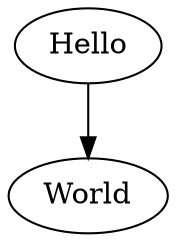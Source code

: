 
digraph G {
  Hello -> World;
}
digraph KnowledgeGraph {
  graph [overlap=false];
  node [shape=box,fontname="Arial"];
  n0 [label="第2章       线性代数"];
  n1 [label="1.1     本书面向的读者"];
  n2 [label="1.2     深度学习的历史趋势"];
  n3 [label="1.2.1    神经网络的众多名称和命运变迁"];
  n4 [label="1.2.2    与日俱增的数据量"];
  n5 [label="1.2.3    与日俱增的模型规模"];
  n6 [label="1.2.4    与日俱增的精度、复杂度和对现实世界的冲击"];
  n7 [label="1.1   本书面向的读者"];
  n8 [label="1.2   深度学习的历史趋势"];
  n9 [label="1.2.1 神经网络的众多名称和命运变迁"];
  n10 [label="1.2.2 与日俱增的数据量"];
  n11 [label="1.2.3 与日俱增的模型规模"];
  n12 [label="1.2.4 与日俱增的精度、复杂度和对现实世界的冲击"];
  n13 [label="第3章      概率与信息论"];
  n14 [label="2.1     标量、向量、矩阵和张量"];
  n15 [label="2.2     矩阵和向量相乘"];
  n16 [label="2.3     单位矩阵和逆矩阵"];
  n17 [label="2.4     线性相关和生成子空间"];
  n18 [label="2.5     范数"];
  n19 [label="2.6     特殊类型的矩阵和向量"];
  n20 [label="2.7     特征分解"];
  n21 [label="2.8     奇异值分解"];
  n22 [label="2.9     Moore-Penrose伪逆"];
  n23 [label="2.10 迹运算"];
  n24 [label="2.11 行列式"];
  n25 [label="2.1   标量、向量、矩阵和张量"];
  n26 [label="2.2   矩阵和向量相乘"];
  n27 [label="2.3   单位矩阵和逆矩阵"];
  n28 [label="2.4   线性相关和生成子空间"];
  n29 [label="2.5   范数"];
  n30 [label="2.6   特殊类型的矩阵和向量"];
  n31 [label="2.7   特征分解"];
  n32 [label="2.8   奇异值分解"];
  n33 [label="2.9   Moore-Penrose伪逆"];
  n34 [label="2.10   迹运算"];
  n35 [label="2.11   行列式"];
  n36 [label="2.12   实例：主成分分析"];
  n37 [label="第4章      数值计算"];
  n38 [label="3.1     为什么要使用概率"];
  n39 [label="3.2     随机变量"];
  n40 [label="3.3     概率分布"];
  n41 [label="3.3.1   离散型变量和概率质量函数"];
  n42 [label="3.3.2   连续型变量和概率密度函数"];
  n43 [label="3.4     边缘概率"];
  n44 [label="3.5     条件概率"];
  n45 [label="3.6     条件概率的链式法则"];
  n46 [label="3.7     独立性和条件独立性"];
  n47 [label="3.8     期望、方差和协方差"];
  n48 [label="3.9     常用概率分布"];
  n49 [label="3.9.1   Bernoulli分布"];
  n50 [label="3.9.2   Multinoulli分布"];
  n51 [label="3.9.3   高斯分布"];
  n52 [label="3.9.4   指数分布和Laplace分布"];
  n53 [label="3.9.5   Dirac分布和经验分布"];
  n54 [label="3.9.6   分布的混合"];
  n55 [label="3.10 常用函数的有用性质"];
  n56 [label="3.12 连续型变量的技术细节"];
  n57 [label="3.13 信息论"];
  n58 [label="3.14 结构化概率模型"];
  n59 [label="3.1   为什么要使用概率"];
  n60 [label="3.2   随机变量"];
  n61 [label="3.3   概率分布"];
  n62 [label="3.3.1 离散型变量和概率质量函数"];
  n63 [label="3.3.2 连续型变量和概率密度函数"];
  n64 [label="3.4   边缘概率"];
  n65 [label="3.5   条件概率"];
  n66 [label="3.6   条件概率的链式法则"];
  n67 [label="3.7   独立性和条件独立性"];
  n68 [label="3.8   期望、方差和协方差"];
  n69 [label="3.9   常用概率分布"];
  n70 [label="3.9.1 Bernoulli分布"];
  n71 [label="3.9.2 Multinoulli分布"];
  n72 [label="3.9.3 高斯分布"];
  n73 [label="3.9.4 指数分布和Laplace分布"];
  n74 [label="3.9.5 Dirac分布和经验分布"];
  n75 [label="3.9.6 分布的混合"];
  n76 [label="3.11   贝叶斯规则"];
  n77 [label="3.12   连续型变量的技术细节"];
  n78 [label="3.13   信息论"];
  n79 [label="3.14   结构化概率模型"];
  n80 [label="第5章      机器学习基础"];
  n81 [label="4.1     上溢和下溢"];
  n82 [label="4.2     病态条件"];
  n83 [label="4.3     基于梯度的优化方法"];
  n84 [label="4.3.1   梯度之上：Jacobian和Hessian矩阵"];
  n85 [label="4.4     约束优化"];
  n86 [label="4.5     实例：线性最小二乘"];
  n87 [label="4.1     上溢和下溢"];
  n88 [label="4.2   病态条件"];
  n89 [label="4.3   基于梯度的优化方法"];
  n90 [label="4.1展示了一个例子。"];
  n91 [label="4.4   约束优化"];
  n92 [label="4.5     实例：线性最小二乘"];
  n93 [label="第6章      深度前馈网络"];
  n94 [label="5.1     学习算法"];
  n95 [label="5.1.1   任务T"];
  n96 [label="5.1.2   性能度量P"];
  n97 [label="5.1.3   经验E"];
  n98 [label="5.1.4   示例：线性回归"];
  n99 [label="5.2     容量、过拟合和欠拟合"];
  n100 [label="5.2.1   没有免费午餐定理"];
  n101 [label="5.2.2   正则化"];
  n102 [label="5.3.1   交叉验证"];
  n103 [label="5.4     估计、偏差和方差"];
  n104 [label="5.4.1   点估计"];
  n105 [label="5.4.2   偏差"];
  n106 [label="5.4.3   方差和标准差"];
  n107 [label="5.4.4   权衡偏差和方差以最小化均方误差"];
  n108 [label="5.4.5   一致性"];
  n109 [label="5.5     最大似然估计"];
  n110 [label="5.5.1   条件对数似然和均方误差"];
  n111 [label="5.5.2   最大似然的性质"];
  n112 [label="5.6     贝叶斯统计"];
  n113 [label="5.6.1   最大后验（MAP）估计"];
  n114 [label="5.7     监督学习算法"];
  n115 [label="5.7.1   概率监督学习"];
  n116 [label="5.7.2   支持向量机"];
  n117 [label="5.7.3   其他简单的监督学习算法"];
  n118 [label="5.8     无监督学习算法"];
  n119 [label="5.8.1   主成分分析"];
  n120 [label="5.8.2   k-均值聚类"];
  n121 [label="5.10 构建机器学习算法"];
  n122 [label="5.11 促使深度学习发展的挑战"];
  n123 [label="5.11.1 维数灾难"];
  n124 [label="5.11.2 局部不变性和平滑正则化"];
  n125 [label="5.11.3 流形学习"];
  n126 [label="5.1   学习算法"];
  n127 [label="5.1.1 任务T"];
  n128 [label="5.1.2 性能度量P"];
  n129 [label="5.1.3 经验E"];
  n130 [label="5.1.4   示例：线性回归"];
  n131 [label="5.2   容量、过拟合和欠拟合"];
  n132 [label="5.4所示。值得注意的是，具有最优容量的模型仍然有可能在训练误差"];
  n133 [label="5.2.1 没有免费午餐定理"];
  n134 [label="5.2.2 正则化"];
  n135 [label="5.3   超参数和验证集"];
  n136 [label="5.3）。例如，相比低次多项式和正的权重衰减设定，更高次的多项式"];
  n137 [label="5.3.1 交叉验证"];
  n138 [label="5.4     估计、偏差和方差"];
  n139 [label="5.4.1 点估计"];
  n140 [label="5.4.2 偏差"];
  n141 [label="5.4.3 方差和标准差"];
  n142 [label="5.4.4 权衡偏差和方差以最小化均方误差"];
  n143 [label="5.4.5 一致性"];
  n144 [label="5.5   最大似然估计"];
  n145 [label="5.5.1 条件对数似然和均方误差"];
  n146 [label="5.5.2 最大似然的性质"];
  n147 [label="5.6.1 最大后验（MAP）估计"];
  n148 [label="5.7   监督学习算法"];
  n149 [label="5.7.1 概率监督学习"];
  n150 [label="5.7.2 支持向量机"];
  n151 [label="5.7.3 其他简单的监督学习算法"];
  n152 [label="5.8    无监督学习算法"];
  n153 [label="5.8.1 主成分分析"];
  n154 [label="5.8.2 k-均值聚类"];
  n155 [label="5.9   随机梯度下降"];
  n156 [label="5.10   构建机器学习算法"];
  n157 [label="5.11     促使深度学习发展的挑战"];
  n158 [label="5.11.1   维数灾难"];
  n159 [label="5.11.2   局部不变性和平滑正则化"];
  n160 [label="5.11.3   流形学习"];
  n161 [label="5.13展示了包含人脸的数据集的流形结构。在本书的最后，我们会介绍"];
  n162 [label="第7章      深度学习中的正则化"];
  n163 [label="6.1     实例：学习XOR"];
  n164 [label="6.2     基于梯度的学习"];
  n165 [label="6.2.1   代价函数"];
  n166 [label="6.2.2   输出单元"];
  n167 [label="6.3     隐藏单元"];
  n168 [label="6.3.1   整流线性单元及其扩展"];
  n169 [label="6.3.2   logistic sigmoid与双曲正切函数"];
  n170 [label="6.3.3   其他隐藏单元"];
  n171 [label="6.4     架构设计"];
  n172 [label="6.4.1   万能近似性质和深度"];
  n173 [label="6.4.2   其他架构上的考虑"];
  n174 [label="6.5     反向传播和其他的微分算法"];
  n175 [label="6.5.2   微积分中的链式法则"];
  n176 [label="6.5.3   递归地使用链式法则来实现反向传播"];
  n177 [label="6.5.4   全连接MLP中的反向传播计算"];
  n178 [label="6.5.5   符号到符号的导数"];
  n179 [label="6.5.6   一般化的反向传播"];
  n180 [label="6.5.7   实例：用于MLP训练的反向传播"];
  n181 [label="6.5.8   复杂化"];
  n182 [label="6.5.9   深度学习界以外的微分"];
  n183 [label="6.5.10 高阶微分"];
  n184 [label="6.6     历史小记"];
  n185 [label="6.1所示，它们现在处在一个可以用线性模型解决的空间上。"];
  n186 [label="6.2   基于梯度的学习"];
  n187 [label="6.2.1 代价函数"];
  n188 [label="6.2.1.1 使用最大似然学习条件分布"];
  n189 [label="6.2.1.2   学习条件统计量"];
  n190 [label="6.2.2 输出单元"];
  n191 [label="6.2.2.1 用于高斯输出分布的线性单元"];
  n192 [label="6.2.2.2 用于Bernoulli输出分布的sigmoid单元"];
  n193 [label="6.2.2.3 用于Multinoulli输出分布的softmax单元"];
  n194 [label="6.2.2.4 其他的输出类型"];
  n195 [label="6.3     隐藏单元"];
  n196 [label="6.3.1 整流线性单元及其扩展"];
  n197 [label="6.3.2 logistic sigmoid与双曲正切函数"];
  n198 [label="6.3.3 其他隐藏单元"];
  n199 [label="6.4   架构设计"];
  n200 [label="6.4.1 万能近似性质和深度"];
  n201 [label="6.7给出了一个对照实验，它说明了对模型尺寸其他方面的增加并不能产生相同的效果"];
  n202 [label="6.4.2 其他架构上的考虑"];
  n203 [label="6.5   反向传播和其他的微分算法"];
  n204 [label="6.5.1 计算图"];
  n205 [label="6.5.2 微积分中的链式法则"];
  n206 [label="6.5.3 递归地使用链式法则来实现反向传播"];
  n207 [label="6.5.4 全连接MLP中的反向传播计算"];
  n208 [label="6.5.5 符号到符号的导数"];
  n209 [label="6.5.8 复杂化"];
  n210 [label="6.5.10   高阶微分"];
  n211 [label="6.6   历史小记"];
  n212 [label="第8章      深度模型中的优化"];
  n213 [label="7.1     参数范数惩罚"];
  n214 [label="7.1.1   L 2 参数正则化"];
  n215 [label="7.1.2   L 1 正则化"];
  n216 [label="7.2     作为约束的范数惩罚"];
  n217 [label="7.3     正则化和欠约束问题"];
  n218 [label="7.4     数据集增强"];
  n219 [label="7.5     噪声鲁棒性"];
  n220 [label="7.5.1   向输出目标注入噪声"];
  n221 [label="7.7     多任务学习"];
  n222 [label="7.8     提前终止"];
  n223 [label="7.9     参数绑定和参数共享"];
  n224 [label="7.9.1   卷积神经网络"];
  n225 [label="7.10 稀疏表示"];
  n226 [label="7.11 Bagging和其他集成方法"];
  n227 [label="7.12 Dropout"];
  n228 [label="7.13 对抗训练"];
  n229 [label="7.14 切面距离、正切传播和流形正切分类器"];
  n230 [label="7.1   参数范数惩罚"];
  n231 [label="7.1.1 L 2 参数正则化"];
  n232 [label="7.1.2 L 1 正则化"];
  n233 [label="7.2   作为约束的范数惩罚"];
  n234 [label="7.3   正则化和欠约束问题"];
  n235 [label="7.4   数据集增强"];
  n236 [label="7.5   噪声鲁棒性"];
  n237 [label="7.5.1 向输出目标注入噪声"];
  n238 [label="7.6   半监督学习"];
  n239 [label="7.7   多任务学习"];
  n240 [label="7.8   提前终止"];
  n241 [label="7.3是这些现象的一个例子，这种现象几乎一定会出现。"];
  n242 [label="7.9   参数绑定和参数共享"];
  n243 [label="7.9.1 卷积神经网络"];
  n244 [label="7.10   稀疏表示"];
  n245 [label="7.11    Bagging和其他集成方法"];
  n246 [label="7.13   对抗训练"];
  n247 [label="7.14 切面距离、正切传播和流形正切分"];
  n248 [label="7.8节，在某些模型上，提前终止的梯度下降等价于权重衰减。在一般"];
  n249 [label="7.13节介绍的虚拟对抗训练。我们还可以在训练监督模型的同时训练自"];
  n250 [label="第9章      卷积网络"];
  n251 [label="8.1     学习和纯优化有什么不同"];
  n252 [label="8.1.1   经验风险最小化"];
  n253 [label="8.1.2   代理损失函数和提前终止"];
  n254 [label="8.1.3   批量算法和小批量算法"];
  n255 [label="8.2     神经网络优化中的挑战"];
  n256 [label="8.2.1   病态"];
  n257 [label="8.2.2   局部极小值"];
  n258 [label="8.2.3   高原、鞍点和其他平坦区域"];
  n259 [label="8.2.4   悬崖和梯度爆炸"];
  n260 [label="8.2.6   非精确梯度"];
  n261 [label="8.2.7   局部和全局结构间的弱对应"];
  n262 [label="8.2.8   优化的理论限制"];
  n263 [label="8.3     基本算法"];
  n264 [label="8.3.1   随机梯度下降"];
  n265 [label="8.3.2   动量"];
  n266 [label="8.3.3   Nesterov动量"];
  n267 [label="8.4     参数初始化策略"];
  n268 [label="8.5     自适应学习率算法"];
  n269 [label="8.5.1   AdaGrad"];
  n270 [label="8.5.2   RMSProp"];
  n271 [label="8.5.3   Adam"];
  n272 [label="8.5.4   选择正确的优化算法"];
  n273 [label="8.6     二阶近似方法"];
  n274 [label="8.6.1   牛顿法"];
  n275 [label="8.6.2   共轭梯度"];
  n276 [label="8.6.3   BFGS"];
  n277 [label="8.7     优化策略和元算法"];
  n278 [label="8.7.1   批标准化"];
  n279 [label="8.7.3   Polyak平均"];
  n280 [label="8.7.4   监督预训练"];
  n281 [label="8.7.5   设计有助于优化的模型"];
  n282 [label="8.7.6   延拓法和课程学习"];
  n283 [label="8.1     学习和纯优化有什么不同"];
  n284 [label="8.1.1 经验风险最小化"];
  n285 [label="8.1.2 代理损失函数和提前终止"];
  n286 [label="8.1.3 批量算法和小批量算法"];
  n287 [label="8.2     神经网络优化中的挑战"];
  n288 [label="8.2.1   病态"];
  n289 [label="8.2.3 高原、鞍点和其他平坦区域"];
  n290 [label="8.2.4 悬崖和梯度爆炸"];
  n291 [label="8.2.5 长期依赖"];
  n292 [label="8.2.6   非精确梯度"];
  n293 [label="8.2.7 局部和全局结构间的弱对应"];
  n294 [label="8.2.8 优化的理论限制"];
  n295 [label="8.3   基本算法"];
  n296 [label="8.3.1 随机梯度下降"];
  n297 [label="8.3.2   动量"];
  n298 [label="8.3.3 Nesterov动量"];
  n299 [label="8.4     参数初始化策略"];
  n300 [label="8.5   自适应学习率算法"];
  n301 [label="8.5.1 AdaGrad"];
  n302 [label="8.5.2 RMSProp"];
  n303 [label="8.5.3 Adam"];
  n304 [label="8.5.4 选择正确的优化算法"];
  n305 [label="8.6     二阶近似方法"];
  n306 [label="8.6.1 牛顿法"];
  n307 [label="8.6.2 共轭梯度"];
  n308 [label="8.6.3   BFGS"];
  n309 [label="8.7   优化策略和元算法"];
  n310 [label="8.7.1 批标准化"];
  n311 [label="8.7.2   坐标下降"];
  n312 [label="8.7.3 Polyak平均"];
  n313 [label="8.7.4 监督预训练"];
  n314 [label="8.7.5 设计有助于优化的模型"];
  n315 [label="8.7.6 延拓法和课程学习"];
  n316 [label="第10章 序列建模：循环和递归网络"];
  n317 [label="9.1     卷积运算"];
  n318 [label="9.2     动机"];
  n319 [label="9.3     池化"];
  n320 [label="9.4     卷积与池化作为一种无限强的先验"];
  n321 [label="9.5     基本卷积函数的变体"];
  n322 [label="9.6     结构化输出"];
  n323 [label="9.7     数据类型"];
  n324 [label="9.8     高效的卷积算法"];
  n325 [label="9.9     随机或无监督的特征"];
  n326 [label="9.10 卷积网络的神经科学基础"];
  n327 [label="9.11 卷积网络与深度学习的历史"];
  n328 [label="9.1   卷积运算"];
  n329 [label="9.4所示。这允许网络可以通过只描述稀疏交互的基石来高效地描述多"];
  n330 [label="9.9）。"];
  n331 [label="9.4   卷积与池化作为一种无限强的先验"];
  n332 [label="9.5   基本卷积函数的变体"];
  n333 [label="9.6   结构化输出"];
  n334 [label="9.7    数据类型"];
  n335 [label="9.11。"];
  n336 [label="9.8   高效的卷积算法"];
  n337 [label="9.9   随机或无监督的特征"];
  n338 [label="9.11   卷积网络与深度学习的历史"];
  n339 [label="第11章 实践方法论"];
  n340 [label="10.1 展开计算图"];
  n341 [label="10.2 循环神经网络"];
  n342 [label="10.2.2 计算循环神经网络的梯度"];
  n343 [label="10.2.3 作为有向图模型的循环网络"];
  n344 [label="10.2.4 基于上下文的RNN序列建模"];
  n345 [label="10.3 双向RNN"];
  n346 [label="10.4 基于编码-解码的序列到序列架构"];
  n347 [label="10.5 深度循环网络"];
  n348 [label="10.6 递归神经网络"];
  n349 [label="10.7 长期依赖的挑战"];
  n350 [label="10.8 回声状态网络"];
  n351 [label="10.9 渗漏单元和其他多时间尺度的策略"];
  n352 [label="10.9.1 时间维度的跳跃连接"];
  n353 [label="10.9.2 渗漏单元和一系列不同时间尺度"];
  n354 [label="10.9.3 删除连接"];
  n355 [label="10.10   长短期记忆和其他门控RNN"];
  n356 [label="10.10.1 LSTM"];
  n357 [label="10.10.2 其他门控RNN"];
  n358 [label="10.11   优化长期依赖"];
  n359 [label="10.11.1 截断梯度"];
  n360 [label="10.11.2 引导信息流的正则化"];
  n361 [label="10.10节中进一步讨论。"];
  n362 [label="10.1   展开计算图"];
  n363 [label="10.2      循环神经网络"];
  n364 [label="10.2.2   计算循环神经网络的梯度"];
  n365 [label="10.2.3   作为有向图模型的循环网络"];
  n366 [label="10.2.4   基于上下文的RNN序列建模"];
  n367 [label="10.3      双向RNN"];
  n368 [label="10.4    基于编码-解码的序列到序列架构"];
  n369 [label="10.12所示。这个想法非常简单：（1）编码器              （encoder）或读取器"];
  n370 [label="10.9）为条件产生输出序列                      。这种架构对比本章"];
  n371 [label="10.5   深度循环网络"];
  n372 [label="10.6   递归神经网络"];
  n373 [label="10.7    长期依赖的挑战"];
  n374 [label="10.8    回声状态网络"];
  n375 [label="10.9   渗漏单元和其他多时间尺度的策略"];
  n376 [label="10.9.1   时间维度的跳跃连接"];
  n377 [label="10.9.2   渗漏单元和一系列不同时间尺度"];
  n378 [label="10.9.3   删除连接"];
  n379 [label="10.10    长短期记忆和其他门控RNN"];
  n380 [label="10.10.1   LSTM"];
  n381 [label="10.10.2   其他门控RNN"];
  n382 [label="10.11   优化长期依赖"];
  n383 [label="10.11.1   截断梯度"];
  n384 [label="10.12     外显记忆"];
  n385 [label="第12章 应用"];
  n386 [label="11.1 性能度量"];
  n387 [label="11.2 默认的基准模型"];
  n388 [label="11.3 决定是否收集更多数据"];
  n389 [label="11.4 选择超参数"];
  n390 [label="11.4.1 手动调整超参数"];
  n391 [label="11.4.2 自动超参数优化算法"];
  n392 [label="11.4.3 网格搜索"];
  n393 [label="11.4.4 随机搜索"];
  n394 [label="11.4.5 基于模型的超参数优化"];
  n395 [label="11.5 调试策略"];
  n396 [label="11.6 示例：多位数字识别"];
  n397 [label="11.1   性能度量"];
  n398 [label="11.2   默认的基准模型"];
  n399 [label="11.4     选择超参数"];
  n400 [label="11.4.1   手动调整超参数"];
  n401 [label="11.4.2   自动超参数优化算法"];
  n402 [label="11.4.3   网格搜索"];
  n403 [label="11.4.4   随机搜索"];
  n404 [label="11.4.5   基于模型的超参数优化"];
  n405 [label="11.5   调试策略"];
  n406 [label="11.6   示例：多位数字识别"];
  n407 [label="第13章 线性因子模型"];
  n408 [label="12.1 大规模深度学习"];
  n409 [label="12.1.1 快速的CPU实现"];
  n410 [label="12.1.2 GPU实现"];
  n411 [label="12.1.3 大规模的分布式实现"];
  n412 [label="12.1.4 模型压缩"];
  n413 [label="12.1.5 动态结构"];
  n414 [label="12.2 计算机视觉"];
  n415 [label="12.2.1 预处理"];
  n416 [label="12.2.2 数据集增强"];
  n417 [label="12.3 语音识别"];
  n418 [label="12.4 自然语言处理"];
  n419 [label="12.4.1 n-gram"];
  n420 [label="12.4.2 神经语言模型"];
  n421 [label="12.4.3 高维输出"];
  n422 [label="12.4.4 结合n-gram和神经语言模型"];
  n423 [label="12.4.5 神经机器翻译"];
  n424 [label="12.4.6 历史展望"];
  n425 [label="12.5 其他应用"];
  n426 [label="12.5.1 推荐系统"];
  n427 [label="12.5.2 知识表示、推理和回答"];
  n428 [label="12.1.3节中进一步讨论。"];
  n429 [label="12.1   大规模深度学习"];
  n430 [label="12.1.1   快速的CPU实现"];
  n431 [label="12.1.2   GPU实现"];
  n432 [label="12.1.3   大规模的分布式实现"];
  n433 [label="12.1.4   模型压缩"];
  n434 [label="12.1.5   动态结构"];
  n435 [label="12.2     计算机视觉"];
  n436 [label="12.2.1   预处理"];
  n437 [label="12.2.1.1   对比度归一化"];
  n438 [label="12.2.2   数据集增强"];
  n439 [label="12.3     语音识别"];
  n440 [label="12.4.1   n-gram"];
  n441 [label="12.4.2   神经语言模型"];
  n442 [label="12.4.3     高维输出"];
  n443 [label="12.4.3.1   使用短列表"];
  n444 [label="12.4.3.2   分层Softmax"];
  n445 [label="12.4.3.3   重要采样"];
  n446 [label="12.4.3.4   噪声对比估计和排名损失"];
  n447 [label="12.4.4   结合n-gram和神经语言模型"];
  n448 [label="12.4.5   神经机器翻译"];
  n449 [label="12.4.5.1   使用注意力机制并对齐数据片段"];
  n450 [label="12.4.6   历史展望"];
  n451 [label="12.5     其他应用"];
  n452 [label="12.5.1   推荐系统"];
  n453 [label="12.5.2     知识表示、推理和回答"];
  n454 [label="12.5.2.1   知识、联系和回答"];
  n455 [label="第14章 自编码器"];
  n456 [label="13.1 概率PCA和因子分析"];
  n457 [label="13.2 独立成分分析"];
  n458 [label="13.3 慢特征分析"];
  n459 [label="13.5 PCA的流形解释"];
  n460 [label="13.1      概率PCA和因子分析"];
  n461 [label="13.2    独立成分分析"];
  n462 [label="13.3    慢特征分析"];
  n463 [label="13.4   稀疏编码"];
  n464 [label="13.5       PCA的流形解释"];
  n465 [label="第15章 表示学习"];
  n466 [label="14.1 欠完备自编码器"];
  n467 [label="14.2 正则自编码器"];
  n468 [label="14.2.1 稀疏自编码器"];
  n469 [label="14.2.2 去噪自编码器"];
  n470 [label="14.2.3 惩罚导数作为正则"];
  n471 [label="14.3 表示能力、层的大小和深度"];
  n472 [label="14.4 随机编码器和解码器"];
  n473 [label="14.5 去噪自编码器详解"];
  n474 [label="14.5.1 得分估计"];
  n475 [label="14.5.2 历史展望"];
  n476 [label="14.6 使用自编码器学习流形"];
  n477 [label="14.7 收缩自编码器"];
  n478 [label="14.8 预测稀疏分解"];
  n479 [label="14.9 自编码器的应用"];
  n480 [label="14.1      欠完备自编码器"];
  n481 [label="14.2   正则自编码器"];
  n482 [label="14.2.1   稀疏自编码器"];
  n483 [label="14.2.2   去噪自编码器"];
  n484 [label="14.2.3   惩罚导数作为正则"];
  n485 [label="14.3   表示能力、层的大小和深度"];
  n486 [label="14.4    随机编码器和解码器"];
  n487 [label="14.5        去噪自编码器详解"];
  n488 [label="14.5.1    得分估计"];
  n489 [label="14.5.2   历史展望"];
  n490 [label="14.6   使用自编码器学习流形"];
  n491 [label="14.7    收缩自编码器"];
  n492 [label="14.8    预测稀疏分解"];
  n493 [label="14.9    自编码器的应用"];
  n494 [label="第16章 深度学习中的结构化概率模型"];
  n495 [label="15.1 贪心逐层无监督预训练"];
  n496 [label="15.1.1 何时以及为何无监督预训练有效有效"];
  n497 [label="15.3 半监督解释因果关系"];
  n498 [label="15.4 分布式表示"];
  n499 [label="15.5 得益于深度的指数增益"];
  n500 [label="15.6 提供发现潜在原因的线索"];
  n501 [label="15.1    贪心逐层无监督预训练"];
  n502 [label="15.1.1   何时以及为何无监督预训练有效有效"];
  n503 [label="15.2     迁移学习和领域自适应"];
  n504 [label="15.3      半监督解释因果关系"];
  n505 [label="15.4      分布式表示"];
  n506 [label="15.5        得益于深度的指数增益"];
  n507 [label="15.6   提供发现潜在原因的线索"];
  n508 [label="第17章 蒙特卡罗方法"];
  n509 [label="16.1 非结构化建模的挑战"];
  n510 [label="16.2 使用图描述模型结构"];
  n511 [label="16.2.1 有向模型"];
  n512 [label="16.2.2 无向模型"];
  n513 [label="16.2.3 配分函数"];
  n514 [label="16.2.4 基于能量的模型"];
  n515 [label="16.2.5 分离和d-分离"];
  n516 [label="16.2.6 在有向模型和无向模型中转换"];
  n517 [label="16.2.7 因子图"];
  n518 [label="16.3 从图模型中采样"];
  n519 [label="16.4 结构化建模的优势"];
  n520 [label="16.5 学习依赖关系"];
  n521 [label="16.6 推断和近似推断"];
  n522 [label="16.7 结构化概率模型的深度学习方法"];
  n523 [label="16.2     使用图描述模型结构"];
  n524 [label="16.2.1   有向模型"];
  n525 [label="16.2.2   无向模型"];
  n526 [label="16.2.3   配分函数"];
  n527 [label="16.2.4   基于能量的模型"];
  n528 [label="16.7描述了一个从无向模型中读取分离信息的例子。"];
  n529 [label="16.8。图16.9是从一个图中读取一些属性的例子。"];
  n530 [label="16.2.6    在有向模型和无向模型中转换"];
  n531 [label="16.3节中描述）的直接方法。而无向模型形式通常对于推导近似推断过"];
  n532 [label="16.2.7   因子图"];
  n533 [label="16.3   从图模型中采样"];
  n534 [label="16.4   结构化建模的优势"];
  n535 [label="16.5   学习依赖关系"];
  n536 [label="16.6   推断和近似推断"];
  n537 [label="16.7   结构化概率模型的深度学习方法"];
  n538 [label="16.7.1   实例：受限玻尔兹曼机"];
  n539 [label="16.7.1节简要介绍了RBM。在这里我们回顾以前的内容并探讨更多的细"];
  n540 [label="第18章 直面配分函数"];
  n541 [label="17.1 采样和蒙特卡罗方法"];
  n542 [label="17.1.1 为什么需要采样"];
  n543 [label="17.1.2 蒙特卡罗采样的基础"];
  n544 [label="17.2 重要采样"];
  n545 [label="17.3 马尔可夫链蒙特卡罗方法"];
  n546 [label="17.4 Gibbs采样"];
  n547 [label="17.5 不同的峰值之间的混合挑战"];
  n548 [label="17.5.1 不同峰值之间通过回火来混合"];
  n549 [label="17.5.2 深度也许会有助于混合"];
  n550 [label="17.1     采样和蒙特卡罗方法"];
  n551 [label="17.1.1   为什么需要采样"];
  n552 [label="17.1.2   蒙特卡罗采样的基础"];
  n553 [label="17.2   重要采样"];
  n554 [label="17.3   马尔可夫链蒙特卡罗方法"];
  n555 [label="17.4    Gibbs采样"];
  n556 [label="17.5   不同的峰值之间的混合挑战"];
  n557 [label="17.5.1   不同峰值之间通过回火来混合"];
  n558 [label="17.5.2   深度也许会有助于混合"];
  n559 [label="17.3节）。这些条件是保证链混合的必要条件，但它们可能被某些过渡"];
  n560 [label="第19章 近似推断"];
  n561 [label="18.1 对数似然梯度"];
  n562 [label="18.2 随机最大似然和对比散度"];
  n563 [label="18.3 伪似然"];
  n564 [label="18.4 得分匹配和比率匹配"];
  n565 [label="18.5 去噪得分匹配"];
  n566 [label="18.6 噪声对比估计"];
  n567 [label="18.7 估计配分函数"];
  n568 [label="18.7.1 退火重要采样"];
  n569 [label="18.1   对数似然梯度"];
  n570 [label="18.2   随机最大似然和对比散度"];
  n571 [label="18.1展示了这个过程。这两种力分别对应最大化    和最小化log"];
  n572 [label="18.3    伪似然"];
  n573 [label="18.4   得分匹配和比率匹配"];
  n574 [label="18.5   去噪得分匹配"];
  n575 [label="18.6   噪声对比估计"];
  n576 [label="18.7   估计配分函数"];
  n577 [label="18.7.1   退火重要采样"];
  n578 [label="第20章 深度生成模型"];
  n579 [label="19.1 把推断视作优化问题"];
  n580 [label="19.2 期望最大化"];
  n581 [label="19.3 最大后验推断和稀疏编码"];
  n582 [label="19.4 变分推断和变分学习"];
  n583 [label="19.4.1 离散型潜变量"];
  n584 [label="19.4.2 变分法"];
  n585 [label="19.4.3 连续型潜变量"];
  n586 [label="19.4.4 学习和推断之间的相互作用"];
  n587 [label="19.5 学成近似推断"];
  n588 [label="19.5.1 醒眠算法"];
  n589 [label="19.5.2 学成推断的其他形式"];
  n590 [label="19.1    把推断视作优化问题"];
  n591 [label="19.2   期望最大化"];
  n592 [label="19.3   最大后验推断和稀疏编码"];
  n593 [label="19.4   变分推断和变分学习"];
  n594 [label="19.4.1   离散型潜变量"];
  n595 [label="19.4.2   变分法"];
  n596 [label="19.4.3   连续型潜变量"];
  n597 [label="19.4.4   学习和推断之间的相互作用"];
  n598 [label="19.5.1   醒眠算法"];
  n599 [label="19.5.2   学成推断的其他形式"];
  n600 [label="第16章中，我们更加详细地探讨从简单概率分布构建复杂模型的技术。"];
  n601 [label="20.1 玻尔兹曼机"];
  n602 [label="20.2 受限玻尔兹曼机"];
  n603 [label="20.2.1 条件分布"];
  n604 [label="20.2.2 训练受限玻尔兹曼机"];
  n605 [label="20.3 深度信念网络"];
  n606 [label="20.4 深度玻尔兹曼机"];
  n607 [label="20.4.2 DBM均匀场推断"];
  n608 [label="20.4.3 DBM的参数学习"];
  n609 [label="20.4.4 逐层预训练"];
  n610 [label="20.4.5 联合训练深度玻尔兹曼机"];
  n611 [label="20.5 实值数据上的玻尔兹曼机"];
  n612 [label="20.5.1 Gaussian-Bernoulli RBM"];
  n613 [label="20.5.2 条件协方差的无向模型"];
  n614 [label="20.6 卷积玻尔兹曼机"];
  n615 [label="20.7 用于结构化或序列输出的玻尔兹曼机"];
  n616 [label="20.8 其他玻尔兹曼机"];
  n617 [label="20.9 通过随机操作的反向传播"];
  n618 [label="20.9.1 通过离散随机操作的反向传播"];
  n619 [label="20.10   有向生成网络"];
  n620 [label="20.10.1 sigmoid信念网络"];
  n621 [label="20.10.2 可微生成器网络"];
  n622 [label="20.10.3 变分自编码器"];
  n623 [label="20.10.4 生成式对抗网络"];
  n624 [label="20.10.5 生成矩匹配网络"];
  n625 [label="20.10.6 卷积生成网络"];
  n626 [label="20.10.8 线性自回归网络"];
  n627 [label="20.10.9 神经自回归网络"];
  n628 [label="20.10.10   NADE"];
  n629 [label="20.11   从自编码器采样"];
  n630 [label="20.11.1 与任意去噪自编码器相关的马尔可夫链"];
  n631 [label="20.11.2 夹合与条件采样"];
  n632 [label="20.11.3 回退训练过程"];
  n633 [label="20.12   生成随机网络"];
  n634 [label="20.12.1 判别性GSN"];
  n635 [label="20.13   其他生成方案"];
  n636 [label="20.14   评估生成模型"];
  n637 [label="20.15   结论"];
  n638 [label="20.6节中讨论这个想法的实际应用。"];
  n639 [label="20.10.3节）。采用随机梯度下降训练模型参数时重要采样可以用来改进"];
  n640 [label="20.13节中讨论第二种方法的例子。"];
  n641 [label="20.1    玻尔兹曼机"];
  n642 [label="20.2   受限玻尔兹曼机"];
  n643 [label="20.2.1   条件分布"];
  n644 [label="20.3     深度信念网络"];
  n645 [label="20.4    深度玻尔兹曼机"];
  n646 [label="20.4.1   有趣的性质"];
  n647 [label="20.4.2   DBM均匀场推断"];
  n648 [label="20.4.3   DBM的参数学习"];
  n649 [label="20.4.4   逐层预训练"];
  n650 [label="20.4.5   联合训练深度玻尔兹曼机"];
  n651 [label="20.5   实值数据上的玻尔兹曼机"];
  n652 [label="20.5.1   Gaussian-Bernoulli RBM"];
  n653 [label="20.5.2   条件协方差的无向模型"];
  n654 [label="20.6   卷积玻尔兹曼机"];
  n655 [label="20.7   用于结构化或序列输出的玻尔兹曼"];
  n656 [label="20.9.1   通过离散随机操作的反向传播"];
  n657 [label="20.10    有向生成网络"];
  n658 [label="20.10.1   sigmoid信念网络"];
  n659 [label="20.10.2   可微生成器网络"];
  n660 [label="20.10.3   变分自编码器"];
  n661 [label="20.10.4   生成式对抗网络"];
  n662 [label="20.10.5   生成矩匹配网络"];
  n663 [label="20.10.6   卷积生成网络"];
  n664 [label="20.10.7   自回归网络"];
  n665 [label="20.10.8   线性自回归网络"];
  n666 [label="20.10.9   神经自回归网络"];
  n667 [label="20.10.10   NADE"];
  n668 [label="20.11   从自编码器采样"];
  n669 [label="20.11.1     与任意去噪自编码器相关的马尔可夫链"];
  n670 [label="20.11所示。"];
  n671 [label="20.11.2   夹合与条件采样"];
  n672 [label="20.11.3   回退训练过程"];
  n673 [label="20.12     生成随机网络"];
  n674 [label="20.9节中介绍的重参数化技巧。"];
  n675 [label="20.12.1   判别性GSN"];
  n676 [label="20.13   其他生成方案"];
  n677 [label="20.14    评估生成模型"];
  n678 [label="20.15   结论"];
  n679 [label="第7章讨论的包括参数正则项的函数。"];
  n680 [label="第9章所述的卷积网络，在特征映射中每个空间位置同样地标准化μ和σ"];
  n681 [label="第14章描述的自编码器网络，是一些被训练成把输入拷贝到输出的前馈"];
  n682 [label="第19章中出现的技术构建和训练。所有这些模型在某种程度上都代表了"];
  n683 [label="第1章   引言"];
  n0 -> n1;
  n0 -> n2;
  n0 -> n3;
  n0 -> n4;
  n0 -> n5;
  n0 -> n6;
  n0 -> n7;
  n0 -> n8;
  n0 -> n9;
  n0 -> n10;
  n0 -> n11;
  n0 -> n12;
  n13 -> n14;
  n13 -> n15;
  n13 -> n16;
  n13 -> n17;
  n13 -> n18;
  n13 -> n19;
  n13 -> n20;
  n13 -> n21;
  n13 -> n22;
  n13 -> n23;
  n13 -> n24;
  n13 -> n25;
  n13 -> n26;
  n13 -> n27;
  n13 -> n28;
  n13 -> n29;
  n13 -> n30;
  n13 -> n31;
  n13 -> n32;
  n13 -> n33;
  n13 -> n34;
  n13 -> n35;
  n13 -> n36;
  n37 -> n38;
  n37 -> n39;
  n37 -> n40;
  n37 -> n41;
  n37 -> n42;
  n37 -> n43;
  n37 -> n44;
  n37 -> n45;
  n37 -> n46;
  n37 -> n47;
  n37 -> n48;
  n37 -> n49;
  n37 -> n50;
  n37 -> n51;
  n37 -> n52;
  n37 -> n53;
  n37 -> n54;
  n37 -> n55;
  n37 -> n56;
  n37 -> n57;
  n37 -> n58;
  n37 -> n59;
  n37 -> n60;
  n37 -> n61;
  n37 -> n62;
  n37 -> n63;
  n37 -> n64;
  n37 -> n65;
  n37 -> n66;
  n37 -> n67;
  n37 -> n68;
  n37 -> n69;
  n37 -> n70;
  n37 -> n71;
  n37 -> n72;
  n37 -> n73;
  n37 -> n74;
  n37 -> n75;
  n37 -> n76;
  n37 -> n77;
  n37 -> n78;
  n37 -> n79;
  n80 -> n81;
  n80 -> n82;
  n80 -> n83;
  n80 -> n84;
  n80 -> n85;
  n80 -> n86;
  n80 -> n87;
  n80 -> n88;
  n80 -> n89;
  n80 -> n90;
  n80 -> n91;
  n80 -> n92;
  n93 -> n94;
  n93 -> n95;
  n93 -> n96;
  n93 -> n97;
  n93 -> n98;
  n93 -> n99;
  n93 -> n100;
  n93 -> n101;
  n93 -> n102;
  n93 -> n103;
  n93 -> n104;
  n93 -> n105;
  n93 -> n106;
  n93 -> n107;
  n93 -> n108;
  n93 -> n109;
  n93 -> n110;
  n93 -> n111;
  n93 -> n112;
  n93 -> n113;
  n93 -> n114;
  n93 -> n115;
  n93 -> n116;
  n93 -> n117;
  n93 -> n118;
  n93 -> n119;
  n93 -> n120;
  n93 -> n121;
  n93 -> n122;
  n93 -> n123;
  n93 -> n124;
  n93 -> n125;
  n93 -> n126;
  n93 -> n127;
  n93 -> n128;
  n93 -> n129;
  n93 -> n130;
  n93 -> n131;
  n93 -> n132;
  n93 -> n133;
  n93 -> n134;
  n93 -> n135;
  n93 -> n136;
  n93 -> n137;
  n93 -> n138;
  n93 -> n139;
  n93 -> n140;
  n93 -> n141;
  n93 -> n142;
  n93 -> n143;
  n93 -> n144;
  n93 -> n145;
  n93 -> n146;
  n93 -> n147;
  n93 -> n148;
  n93 -> n149;
  n93 -> n150;
  n93 -> n151;
  n93 -> n152;
  n93 -> n153;
  n93 -> n154;
  n93 -> n155;
  n93 -> n156;
  n93 -> n157;
  n93 -> n158;
  n93 -> n159;
  n93 -> n160;
  n93 -> n161;
  n162 -> n163;
  n162 -> n164;
  n162 -> n165;
  n162 -> n166;
  n162 -> n167;
  n162 -> n168;
  n162 -> n169;
  n162 -> n170;
  n162 -> n171;
  n162 -> n172;
  n162 -> n173;
  n162 -> n174;
  n162 -> n175;
  n162 -> n176;
  n162 -> n177;
  n162 -> n178;
  n162 -> n179;
  n162 -> n180;
  n162 -> n181;
  n162 -> n182;
  n162 -> n183;
  n162 -> n184;
  n162 -> n185;
  n162 -> n186;
  n162 -> n187;
  n162 -> n188;
  n162 -> n189;
  n162 -> n190;
  n162 -> n191;
  n162 -> n192;
  n162 -> n193;
  n162 -> n194;
  n162 -> n195;
  n162 -> n196;
  n162 -> n197;
  n162 -> n198;
  n162 -> n199;
  n162 -> n200;
  n162 -> n201;
  n162 -> n202;
  n162 -> n203;
  n162 -> n204;
  n162 -> n205;
  n162 -> n206;
  n162 -> n207;
  n162 -> n208;
  n162 -> n209;
  n162 -> n210;
  n162 -> n211;
  n212 -> n213;
  n212 -> n214;
  n212 -> n215;
  n212 -> n216;
  n212 -> n217;
  n212 -> n218;
  n212 -> n219;
  n212 -> n220;
  n212 -> n221;
  n212 -> n222;
  n212 -> n223;
  n212 -> n224;
  n212 -> n225;
  n212 -> n226;
  n212 -> n227;
  n212 -> n228;
  n212 -> n229;
  n212 -> n230;
  n212 -> n231;
  n212 -> n232;
  n212 -> n233;
  n212 -> n234;
  n212 -> n235;
  n212 -> n236;
  n212 -> n237;
  n212 -> n238;
  n212 -> n239;
  n212 -> n240;
  n212 -> n241;
  n212 -> n242;
  n212 -> n243;
  n212 -> n244;
  n212 -> n245;
  n212 -> n246;
  n212 -> n247;
  n212 -> n248;
  n212 -> n249;
  n250 -> n251;
  n250 -> n252;
  n250 -> n253;
  n250 -> n254;
  n250 -> n255;
  n250 -> n256;
  n250 -> n257;
  n250 -> n258;
  n250 -> n259;
  n250 -> n260;
  n250 -> n261;
  n250 -> n262;
  n250 -> n263;
  n250 -> n264;
  n250 -> n265;
  n250 -> n266;
  n250 -> n267;
  n250 -> n268;
  n250 -> n269;
  n250 -> n270;
  n250 -> n271;
  n250 -> n272;
  n250 -> n273;
  n250 -> n274;
  n250 -> n275;
  n250 -> n276;
  n250 -> n277;
  n250 -> n278;
  n250 -> n279;
  n250 -> n280;
  n250 -> n281;
  n250 -> n282;
  n250 -> n283;
  n250 -> n284;
  n250 -> n285;
  n250 -> n286;
  n250 -> n287;
  n250 -> n288;
  n250 -> n289;
  n250 -> n290;
  n250 -> n291;
  n250 -> n292;
  n250 -> n293;
  n250 -> n294;
  n250 -> n295;
  n250 -> n296;
  n250 -> n297;
  n250 -> n298;
  n250 -> n299;
  n250 -> n300;
  n250 -> n301;
  n250 -> n302;
  n250 -> n303;
  n250 -> n304;
  n250 -> n305;
  n250 -> n306;
  n250 -> n307;
  n250 -> n308;
  n250 -> n309;
  n250 -> n310;
  n250 -> n311;
  n250 -> n312;
  n250 -> n313;
  n250 -> n314;
  n250 -> n315;
  n316 -> n317;
  n316 -> n318;
  n316 -> n319;
  n316 -> n320;
  n316 -> n321;
  n316 -> n322;
  n316 -> n323;
  n316 -> n324;
  n316 -> n325;
  n316 -> n326;
  n316 -> n327;
  n316 -> n328;
  n316 -> n329;
  n316 -> n330;
  n316 -> n331;
  n316 -> n332;
  n316 -> n333;
  n316 -> n334;
  n316 -> n335;
  n316 -> n336;
  n316 -> n337;
  n316 -> n338;
  n339 -> n340;
  n339 -> n341;
  n339 -> n342;
  n339 -> n343;
  n339 -> n344;
  n339 -> n345;
  n339 -> n346;
  n339 -> n347;
  n339 -> n348;
  n339 -> n349;
  n339 -> n350;
  n339 -> n351;
  n339 -> n352;
  n339 -> n353;
  n339 -> n354;
  n339 -> n355;
  n339 -> n356;
  n339 -> n357;
  n339 -> n358;
  n339 -> n359;
  n339 -> n360;
  n339 -> n361;
  n339 -> n362;
  n339 -> n363;
  n339 -> n364;
  n339 -> n365;
  n339 -> n366;
  n339 -> n367;
  n339 -> n368;
  n339 -> n369;
  n339 -> n370;
  n339 -> n371;
  n339 -> n372;
  n339 -> n373;
  n339 -> n374;
  n339 -> n375;
  n339 -> n376;
  n339 -> n377;
  n339 -> n378;
  n339 -> n379;
  n339 -> n380;
  n339 -> n381;
  n339 -> n382;
  n339 -> n383;
  n339 -> n384;
  n385 -> n386;
  n385 -> n387;
  n385 -> n388;
  n385 -> n389;
  n385 -> n390;
  n385 -> n391;
  n385 -> n392;
  n385 -> n393;
  n385 -> n394;
  n385 -> n395;
  n385 -> n396;
  n385 -> n397;
  n385 -> n398;
  n385 -> n399;
  n385 -> n400;
  n385 -> n401;
  n385 -> n402;
  n385 -> n403;
  n385 -> n404;
  n385 -> n405;
  n385 -> n406;
  n407 -> n408;
  n407 -> n409;
  n407 -> n410;
  n407 -> n411;
  n407 -> n412;
  n407 -> n413;
  n407 -> n414;
  n407 -> n415;
  n407 -> n416;
  n407 -> n417;
  n407 -> n418;
  n407 -> n419;
  n407 -> n420;
  n407 -> n421;
  n407 -> n422;
  n407 -> n423;
  n407 -> n424;
  n407 -> n425;
  n407 -> n426;
  n407 -> n427;
  n407 -> n428;
  n407 -> n429;
  n407 -> n430;
  n407 -> n431;
  n407 -> n432;
  n407 -> n433;
  n407 -> n434;
  n407 -> n435;
  n407 -> n436;
  n407 -> n437;
  n407 -> n438;
  n407 -> n439;
  n407 -> n440;
  n407 -> n441;
  n407 -> n442;
  n407 -> n443;
  n407 -> n444;
  n407 -> n445;
  n407 -> n446;
  n407 -> n447;
  n407 -> n448;
  n407 -> n449;
  n407 -> n450;
  n407 -> n451;
  n407 -> n452;
  n407 -> n453;
  n407 -> n454;
  n455 -> n456;
  n455 -> n457;
  n455 -> n458;
  n455 -> n459;
  n455 -> n460;
  n455 -> n461;
  n455 -> n462;
  n455 -> n463;
  n455 -> n464;
  n465 -> n466;
  n465 -> n467;
  n465 -> n468;
  n465 -> n469;
  n465 -> n470;
  n465 -> n471;
  n465 -> n472;
  n465 -> n473;
  n465 -> n474;
  n465 -> n475;
  n465 -> n476;
  n465 -> n477;
  n465 -> n478;
  n465 -> n479;
  n465 -> n480;
  n465 -> n481;
  n465 -> n482;
  n465 -> n483;
  n465 -> n484;
  n465 -> n485;
  n465 -> n486;
  n465 -> n487;
  n465 -> n488;
  n465 -> n489;
  n465 -> n490;
  n465 -> n491;
  n465 -> n492;
  n465 -> n493;
  n494 -> n495;
  n494 -> n496;
  n494 -> n497;
  n494 -> n498;
  n494 -> n499;
  n494 -> n500;
  n494 -> n501;
  n494 -> n502;
  n494 -> n503;
  n494 -> n504;
  n494 -> n505;
  n494 -> n506;
  n494 -> n507;
  n508 -> n509;
  n508 -> n510;
  n508 -> n511;
  n508 -> n512;
  n508 -> n513;
  n508 -> n514;
  n508 -> n515;
  n508 -> n516;
  n508 -> n517;
  n508 -> n518;
  n508 -> n519;
  n508 -> n520;
  n508 -> n521;
  n508 -> n522;
  n508 -> n523;
  n508 -> n524;
  n508 -> n525;
  n508 -> n526;
  n508 -> n527;
  n508 -> n528;
  n508 -> n529;
  n508 -> n530;
  n508 -> n531;
  n508 -> n532;
  n508 -> n533;
  n508 -> n534;
  n508 -> n535;
  n508 -> n536;
  n508 -> n537;
  n508 -> n538;
  n508 -> n539;
  n540 -> n541;
  n540 -> n542;
  n540 -> n543;
  n540 -> n544;
  n540 -> n545;
  n540 -> n546;
  n540 -> n547;
  n540 -> n548;
  n540 -> n549;
  n540 -> n550;
  n540 -> n551;
  n540 -> n552;
  n540 -> n553;
  n540 -> n554;
  n540 -> n555;
  n540 -> n556;
  n540 -> n557;
  n540 -> n558;
  n540 -> n559;
  n560 -> n561;
  n560 -> n562;
  n560 -> n563;
  n560 -> n564;
  n560 -> n565;
  n560 -> n566;
  n560 -> n567;
  n560 -> n568;
  n560 -> n569;
  n560 -> n570;
  n560 -> n571;
  n560 -> n572;
  n560 -> n573;
  n560 -> n574;
  n560 -> n575;
  n560 -> n576;
  n560 -> n577;
  n578 -> n579;
  n578 -> n580;
  n578 -> n581;
  n578 -> n582;
  n578 -> n583;
  n578 -> n584;
  n578 -> n585;
  n578 -> n586;
  n578 -> n587;
  n578 -> n588;
  n578 -> n589;
  n578 -> n590;
  n578 -> n591;
  n578 -> n592;
  n578 -> n593;
  n578 -> n594;
  n578 -> n595;
  n578 -> n596;
  n578 -> n597;
  n578 -> n598;
  n578 -> n599;
  n600 -> n601;
  n600 -> n602;
  n600 -> n603;
  n600 -> n604;
  n600 -> n605;
  n600 -> n606;
  n600 -> n607;
  n600 -> n608;
  n600 -> n609;
  n600 -> n610;
  n600 -> n611;
  n600 -> n612;
  n600 -> n613;
  n600 -> n614;
  n600 -> n615;
  n600 -> n616;
  n600 -> n617;
  n600 -> n618;
  n600 -> n619;
  n600 -> n620;
  n600 -> n621;
  n600 -> n622;
  n600 -> n623;
  n600 -> n624;
  n600 -> n625;
  n600 -> n626;
  n600 -> n627;
  n600 -> n628;
  n600 -> n629;
  n600 -> n630;
  n600 -> n631;
  n600 -> n632;
  n600 -> n633;
  n600 -> n634;
  n600 -> n635;
  n600 -> n636;
  n600 -> n637;
  n600 -> n638;
  n600 -> n639;
  n600 -> n640;
  n600 -> n641;
  n600 -> n642;
  n600 -> n643;
  n600 -> n644;
  n600 -> n645;
  n600 -> n646;
  n600 -> n647;
  n600 -> n648;
  n600 -> n649;
  n600 -> n650;
  n600 -> n651;
  n600 -> n652;
  n600 -> n653;
  n600 -> n654;
  n600 -> n655;
  n600 -> n656;
  n600 -> n657;
  n600 -> n658;
  n600 -> n659;
  n600 -> n660;
  n600 -> n661;
  n600 -> n662;
  n600 -> n663;
  n600 -> n664;
  n600 -> n665;
  n600 -> n666;
  n600 -> n667;
  n600 -> n668;
  n600 -> n669;
  n600 -> n670;
  n600 -> n671;
  n600 -> n672;
  n600 -> n673;
  n600 -> n674;
  n600 -> n675;
  n600 -> n676;
  n600 -> n677;
  n600 -> n678;
}
